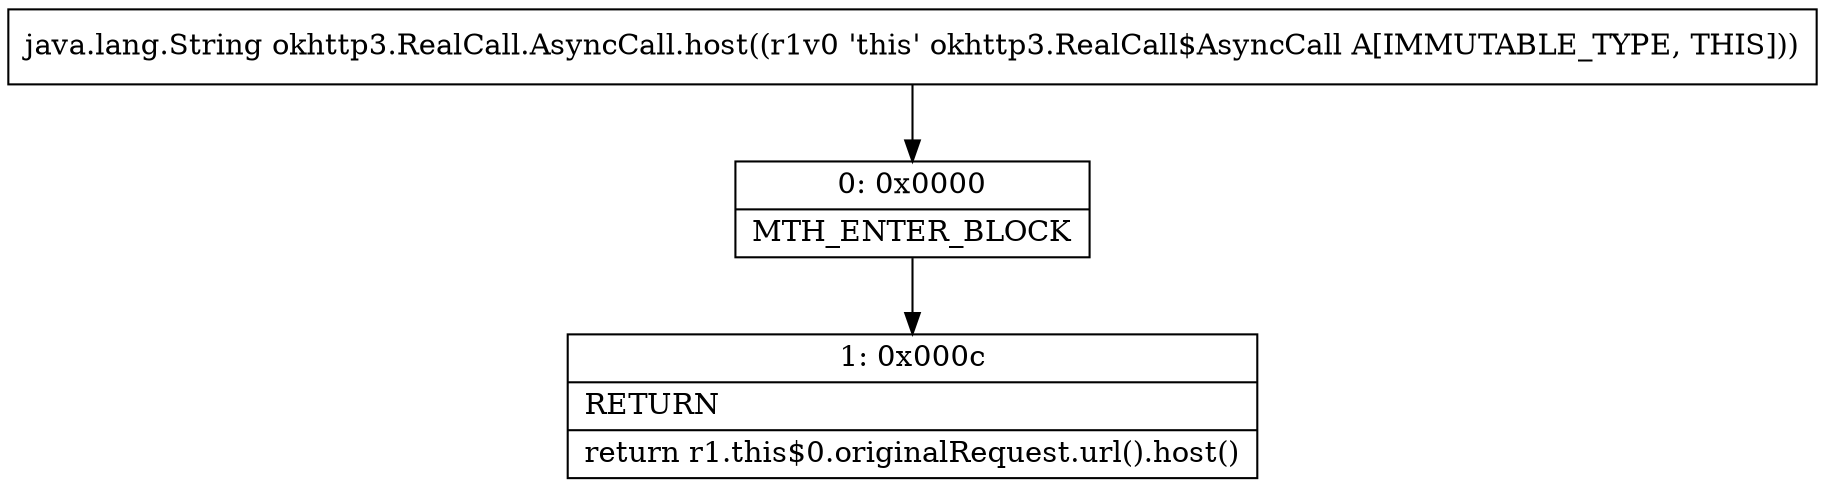 digraph "CFG forokhttp3.RealCall.AsyncCall.host()Ljava\/lang\/String;" {
Node_0 [shape=record,label="{0\:\ 0x0000|MTH_ENTER_BLOCK\l}"];
Node_1 [shape=record,label="{1\:\ 0x000c|RETURN\l|return r1.this$0.originalRequest.url().host()\l}"];
MethodNode[shape=record,label="{java.lang.String okhttp3.RealCall.AsyncCall.host((r1v0 'this' okhttp3.RealCall$AsyncCall A[IMMUTABLE_TYPE, THIS])) }"];
MethodNode -> Node_0;
Node_0 -> Node_1;
}

